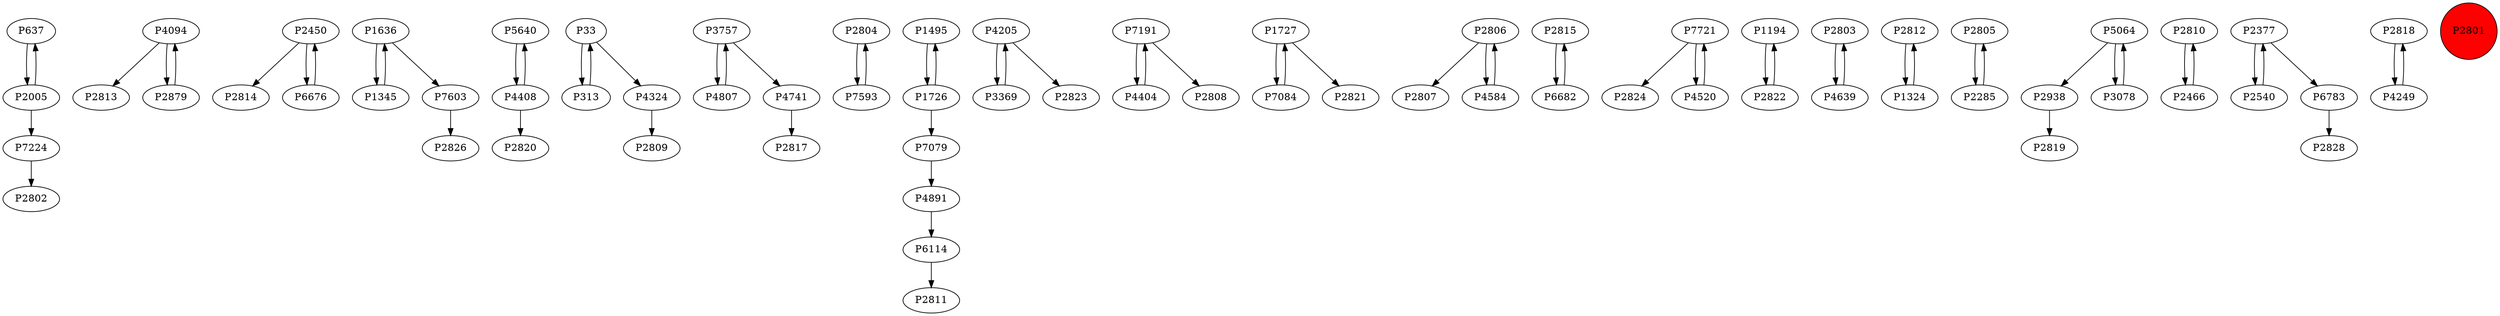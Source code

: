 digraph {
	P637 -> P2005
	P4094 -> P2813
	P2450 -> P2814
	P1636 -> P1345
	P1345 -> P1636
	P1636 -> P7603
	P5640 -> P4408
	P4324 -> P2809
	P3757 -> P4807
	P2804 -> P7593
	P1495 -> P1726
	P313 -> P33
	P4205 -> P3369
	P7191 -> P4404
	P1727 -> P7084
	P2005 -> P7224
	P2806 -> P2807
	P7593 -> P2804
	P4584 -> P2806
	P6114 -> P2811
	P33 -> P313
	P4094 -> P2879
	P2815 -> P6682
	P4741 -> P2817
	P3369 -> P4205
	P7721 -> P2824
	P7721 -> P4520
	P1194 -> P2822
	P2806 -> P4584
	P4807 -> P3757
	P2803 -> P4639
	P33 -> P4324
	P4891 -> P6114
	P2812 -> P1324
	P6676 -> P2450
	P2805 -> P2285
	P1324 -> P2812
	P2938 -> P2819
	P5064 -> P2938
	P7191 -> P2808
	P2450 -> P6676
	P4404 -> P7191
	P2810 -> P2466
	P2879 -> P4094
	P7603 -> P2826
	P2466 -> P2810
	P4408 -> P2820
	P7079 -> P4891
	P2822 -> P1194
	P2377 -> P2540
	P6682 -> P2815
	P7224 -> P2802
	P1726 -> P1495
	P3757 -> P4741
	P4639 -> P2803
	P4205 -> P2823
	P7084 -> P1727
	P2377 -> P6783
	P4520 -> P7721
	P4408 -> P5640
	P6783 -> P2828
	P2818 -> P4249
	P5064 -> P3078
	P3078 -> P5064
	P2285 -> P2805
	P1726 -> P7079
	P1727 -> P2821
	P4249 -> P2818
	P2005 -> P637
	P2540 -> P2377
	P2801 [shape=circle]
	P2801 [style=filled]
	P2801 [fillcolor=red]
}